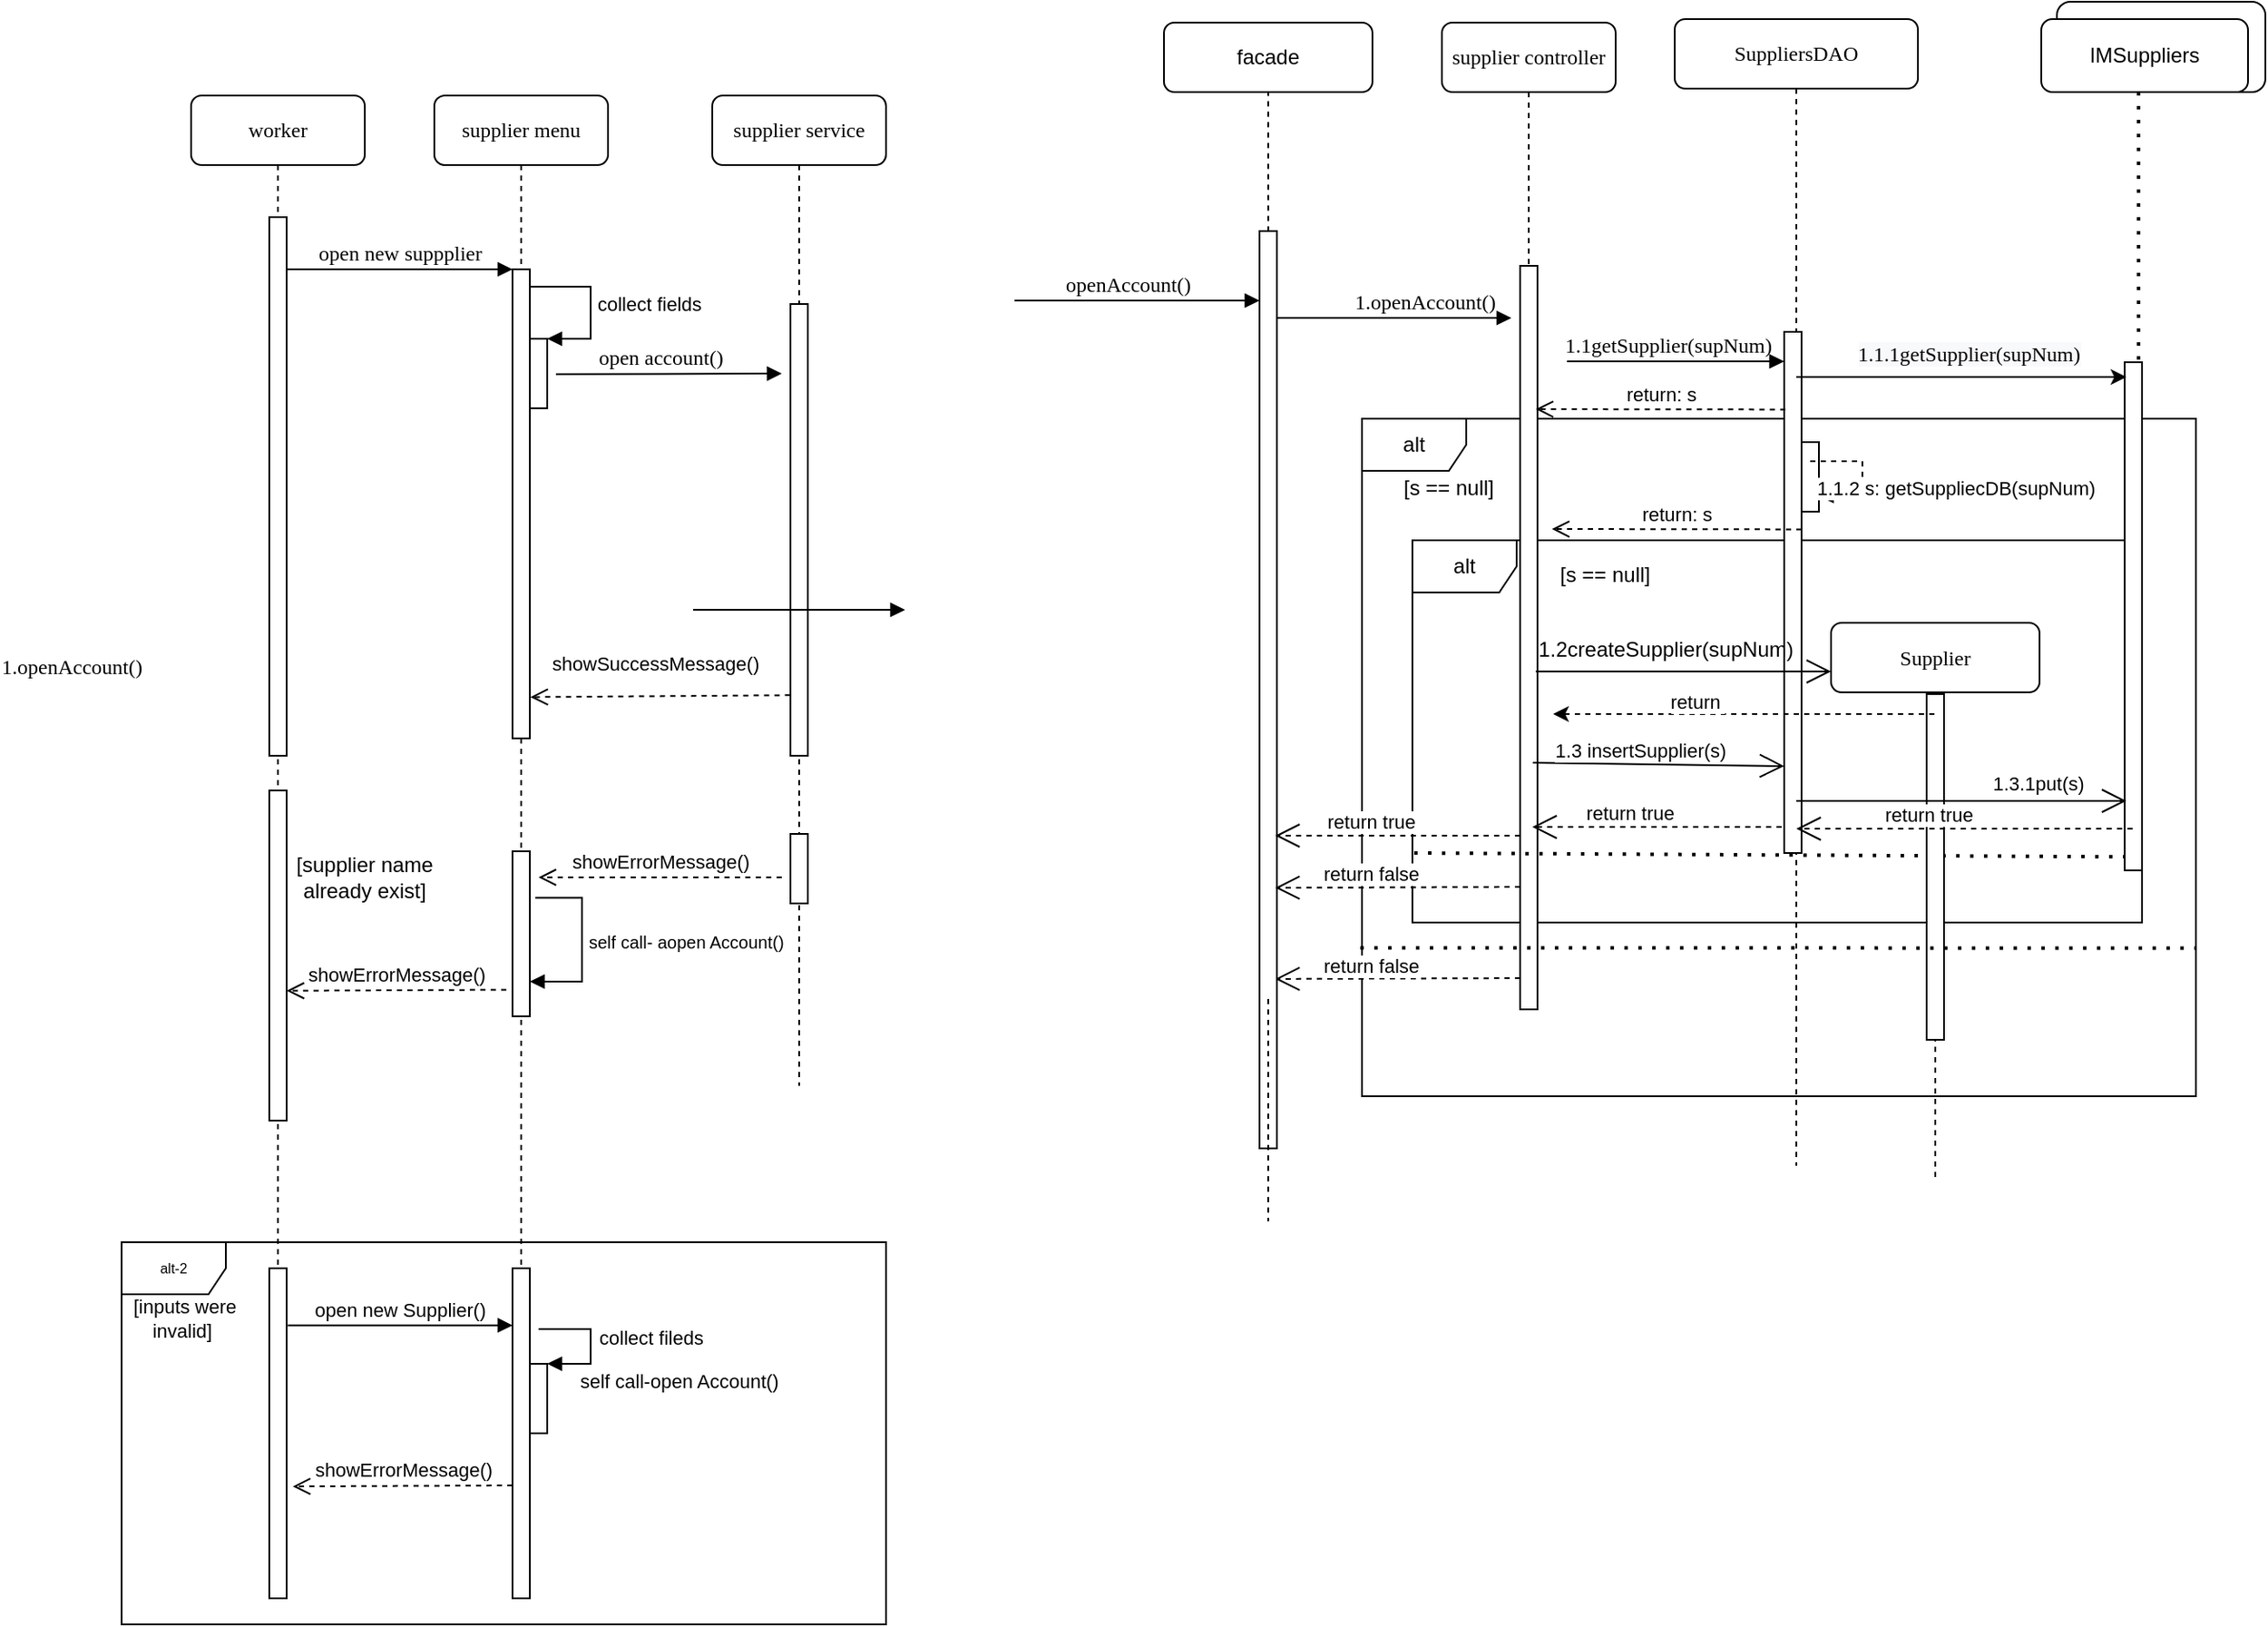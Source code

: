 <mxfile version="18.0.1" type="device" pages="2"><diagram name="Page-1" id="13e1069c-82ec-6db2-03f1-153e76fe0fe0"><mxGraphModel dx="1865" dy="366" grid="1" gridSize="10" guides="1" tooltips="1" connect="1" arrows="1" fold="1" page="1" pageScale="1" pageWidth="1100" pageHeight="850" background="none" math="0" shadow="0"><root><mxCell id="0"/><mxCell id="1" parent="0"/><mxCell id="58ibXWCXK9CDUc-ZtWxt-2" value="" style="rounded=1;whiteSpace=wrap;html=1;" vertex="1" parent="1"><mxGeometry x="620" y="40" width="120" height="52" as="geometry"/></mxCell><mxCell id="_qRitkPvZZlxAyNF8IaX-2" value="alt" style="shape=umlFrame;whiteSpace=wrap;html=1;" parent="1" vertex="1"><mxGeometry x="220" y="280" width="480" height="390" as="geometry"/></mxCell><mxCell id="qiJSYdAQmhWg0Jd5__hP-11" value="alt" style="shape=umlFrame;whiteSpace=wrap;html=1;" parent="1" vertex="1"><mxGeometry x="249" y="350" width="420" height="220" as="geometry"/></mxCell><mxCell id="qiJSYdAQmhWg0Jd5__hP-17" value="[supplier name already exist]" style="text;html=1;strokeColor=none;fillColor=none;align=center;verticalAlign=middle;whiteSpace=wrap;rounded=0;" parent="1" vertex="1"><mxGeometry x="-414" y="529" width="120" height="30" as="geometry"/></mxCell><mxCell id="qiJSYdAQmhWg0Jd5__hP-26" value="alt-2" style="shape=umlFrame;whiteSpace=wrap;html=1;fontSize=8;" parent="1" vertex="1"><mxGeometry x="-494" y="754" width="440" height="220" as="geometry"/></mxCell><mxCell id="7baba1c4bc27f4b0-4" value="supplier controller" style="shape=umlLifeline;perimeter=lifelinePerimeter;whiteSpace=wrap;html=1;container=1;collapsible=0;recursiveResize=0;outlineConnect=0;rounded=1;shadow=0;comic=0;labelBackgroundColor=none;strokeWidth=1;fontFamily=Verdana;fontSize=12;align=center;" parent="1" vertex="1"><mxGeometry x="266" y="52" width="100" height="550" as="geometry"/></mxCell><mxCell id="_qRitkPvZZlxAyNF8IaX-51" value="" style="endArrow=open;endFill=1;endSize=12;html=1;rounded=0;dashed=1;exitX=0.46;exitY=0.918;exitDx=0;exitDy=0;exitPerimeter=0;" parent="7baba1c4bc27f4b0-4" edge="1"><mxGeometry width="160" relative="1" as="geometry"><mxPoint x="45" y="550.005" as="sourcePoint"/><mxPoint x="-96" y="550.49" as="targetPoint"/></mxGeometry></mxCell><mxCell id="_qRitkPvZZlxAyNF8IaX-52" value="return false" style="edgeLabel;html=1;align=center;verticalAlign=middle;resizable=0;points=[];" parent="_qRitkPvZZlxAyNF8IaX-51" vertex="1" connectable="0"><mxGeometry x="0.217" y="-8" relative="1" as="geometry"><mxPoint as="offset"/></mxGeometry></mxCell><mxCell id="7baba1c4bc27f4b0-16" value="" style="html=1;points=[];perimeter=orthogonalPerimeter;rounded=0;shadow=0;comic=0;labelBackgroundColor=none;strokeWidth=1;fontFamily=Verdana;fontSize=12;align=center;" parent="1" vertex="1"><mxGeometry x="311" y="192" width="10" height="428" as="geometry"/></mxCell><mxCell id="7baba1c4bc27f4b0-2" value="supplier menu" style="shape=umlLifeline;perimeter=lifelinePerimeter;whiteSpace=wrap;html=1;container=1;collapsible=0;recursiveResize=0;outlineConnect=0;rounded=1;shadow=0;comic=0;labelBackgroundColor=none;strokeWidth=1;fontFamily=Verdana;fontSize=12;align=center;" parent="1" vertex="1"><mxGeometry x="-314" y="94" width="100" height="790" as="geometry"/></mxCell><mxCell id="7baba1c4bc27f4b0-10" value="" style="html=1;points=[];perimeter=orthogonalPerimeter;rounded=0;shadow=0;comic=0;labelBackgroundColor=none;strokeWidth=1;fontFamily=Verdana;fontSize=12;align=center;" parent="7baba1c4bc27f4b0-2" vertex="1"><mxGeometry x="45" y="100" width="10" height="270" as="geometry"/></mxCell><mxCell id="qiJSYdAQmhWg0Jd5__hP-2" value="" style="html=1;points=[];perimeter=orthogonalPerimeter;" parent="7baba1c4bc27f4b0-2" vertex="1"><mxGeometry x="55" y="140" width="10" height="40" as="geometry"/></mxCell><mxCell id="qiJSYdAQmhWg0Jd5__hP-3" value="collect fields" style="edgeStyle=orthogonalEdgeStyle;html=1;align=left;spacingLeft=2;endArrow=block;rounded=0;entryX=1;entryY=0;" parent="7baba1c4bc27f4b0-2" source="7baba1c4bc27f4b0-10" target="qiJSYdAQmhWg0Jd5__hP-2" edge="1"><mxGeometry relative="1" as="geometry"><mxPoint x="60" y="120" as="sourcePoint"/><Array as="points"><mxPoint x="90" y="110"/><mxPoint x="90" y="140"/></Array></mxGeometry></mxCell><mxCell id="qiJSYdAQmhWg0Jd5__hP-21" value="" style="html=1;points=[];perimeter=orthogonalPerimeter;rounded=0;shadow=0;comic=0;labelBackgroundColor=none;strokeWidth=1;fontFamily=Verdana;fontSize=12;align=center;" parent="7baba1c4bc27f4b0-2" vertex="1"><mxGeometry x="45" y="435" width="10" height="95" as="geometry"/></mxCell><mxCell id="qiJSYdAQmhWg0Jd5__hP-23" value="&lt;font style=&quot;font-size: 10px;&quot;&gt;self call- aopen Account()&lt;/font&gt;" style="edgeStyle=orthogonalEdgeStyle;html=1;align=left;spacingLeft=2;endArrow=block;rounded=0;exitX=1.311;exitY=0.281;exitDx=0;exitDy=0;exitPerimeter=0;" parent="7baba1c4bc27f4b0-2" source="qiJSYdAQmhWg0Jd5__hP-21" target="qiJSYdAQmhWg0Jd5__hP-21" edge="1"><mxGeometry relative="1" as="geometry"><mxPoint x="55" y="480" as="sourcePoint"/><Array as="points"><mxPoint x="85" y="462"/><mxPoint x="85" y="510"/></Array><mxPoint x="70" y="530" as="targetPoint"/></mxGeometry></mxCell><mxCell id="qiJSYdAQmhWg0Jd5__hP-33" value="" style="html=1;points=[];perimeter=orthogonalPerimeter;fontSize=11;" parent="7baba1c4bc27f4b0-2" vertex="1"><mxGeometry x="55" y="730" width="10" height="40" as="geometry"/></mxCell><mxCell id="qiJSYdAQmhWg0Jd5__hP-34" value="self call-open Account()" style="edgeStyle=orthogonalEdgeStyle;html=1;align=left;spacingLeft=2;endArrow=block;rounded=0;entryX=1;entryY=0;fontSize=11;" parent="7baba1c4bc27f4b0-2" target="qiJSYdAQmhWg0Jd5__hP-33" edge="1"><mxGeometry x="0.601" y="10" relative="1" as="geometry"><mxPoint x="60" y="710" as="sourcePoint"/><Array as="points"><mxPoint x="90" y="710"/></Array><mxPoint as="offset"/></mxGeometry></mxCell><mxCell id="qiJSYdAQmhWg0Jd5__hP-42" value="showErrorMessage()" style="html=1;verticalAlign=bottom;endArrow=open;dashed=1;endSize=8;rounded=0;fontSize=11;entryX=1.356;entryY=0.661;entryDx=0;entryDy=0;entryPerimeter=0;" parent="7baba1c4bc27f4b0-2" target="qiJSYdAQmhWg0Jd5__hP-28" edge="1"><mxGeometry relative="1" as="geometry"><mxPoint x="45" y="800" as="sourcePoint"/><mxPoint x="-35" y="800" as="targetPoint"/></mxGeometry></mxCell><mxCell id="7baba1c4bc27f4b0-3" value="supplier service" style="shape=umlLifeline;perimeter=lifelinePerimeter;whiteSpace=wrap;html=1;container=1;collapsible=0;recursiveResize=0;outlineConnect=0;rounded=1;shadow=0;comic=0;labelBackgroundColor=none;strokeWidth=1;fontFamily=Verdana;fontSize=12;align=center;" parent="1" vertex="1"><mxGeometry x="-154" y="94" width="100" height="570" as="geometry"/></mxCell><mxCell id="7baba1c4bc27f4b0-13" value="" style="html=1;points=[];perimeter=orthogonalPerimeter;rounded=0;shadow=0;comic=0;labelBackgroundColor=none;strokeWidth=1;fontFamily=Verdana;fontSize=12;align=center;" parent="7baba1c4bc27f4b0-3" vertex="1"><mxGeometry x="45" y="120" width="10" height="260" as="geometry"/></mxCell><mxCell id="qiJSYdAQmhWg0Jd5__hP-14" value="" style="html=1;points=[];perimeter=orthogonalPerimeter;rounded=0;shadow=0;comic=0;labelBackgroundColor=none;strokeWidth=1;fontFamily=Verdana;fontSize=12;align=center;" parent="7baba1c4bc27f4b0-3" vertex="1"><mxGeometry x="45" y="425" width="10" height="40" as="geometry"/></mxCell><mxCell id="qiJSYdAQmhWg0Jd5__hP-20" value="showErrorMessage()" style="html=1;verticalAlign=bottom;endArrow=open;dashed=1;endSize=8;rounded=0;" parent="7baba1c4bc27f4b0-3" edge="1"><mxGeometry relative="1" as="geometry"><mxPoint x="40" y="450" as="sourcePoint"/><mxPoint x="-100" y="450" as="targetPoint"/></mxGeometry></mxCell><mxCell id="_qRitkPvZZlxAyNF8IaX-13" value="1.openAccount()" style="html=1;verticalAlign=bottom;endArrow=block;labelBackgroundColor=none;fontFamily=Verdana;fontSize=12;edgeStyle=elbowEdgeStyle;elbow=vertical;" parent="7baba1c4bc27f4b0-3" edge="1"><mxGeometry x="-1" y="-360" relative="1" as="geometry"><mxPoint x="-11" y="296" as="sourcePoint"/><mxPoint x="111" y="296" as="targetPoint"/><mxPoint x="-358" y="-318" as="offset"/><Array as="points"><mxPoint x="-11" y="296"/></Array></mxGeometry></mxCell><mxCell id="7baba1c4bc27f4b0-5" value="SuppliersDAO" style="shape=umlLifeline;perimeter=lifelinePerimeter;whiteSpace=wrap;html=1;container=1;collapsible=0;recursiveResize=0;outlineConnect=0;rounded=1;shadow=0;comic=0;labelBackgroundColor=none;strokeWidth=1;fontFamily=Verdana;fontSize=12;align=center;" parent="1" vertex="1"><mxGeometry x="400" y="50" width="140" height="660" as="geometry"/></mxCell><mxCell id="7baba1c4bc27f4b0-19" value="" style="html=1;points=[];perimeter=orthogonalPerimeter;rounded=0;shadow=0;comic=0;labelBackgroundColor=none;strokeWidth=1;fontFamily=Verdana;fontSize=12;align=center;" parent="7baba1c4bc27f4b0-5" vertex="1"><mxGeometry x="63" y="180" width="10" height="300" as="geometry"/></mxCell><mxCell id="_qRitkPvZZlxAyNF8IaX-4" value="return: s" style="html=1;verticalAlign=bottom;endArrow=open;dashed=1;endSize=8;rounded=0;exitX=0.071;exitY=0.174;exitDx=0;exitDy=0;exitPerimeter=0;" parent="7baba1c4bc27f4b0-5" edge="1"><mxGeometry relative="1" as="geometry"><mxPoint x="63.71" y="224.715" as="sourcePoint"/><mxPoint x="-80" y="224.5" as="targetPoint"/></mxGeometry></mxCell><mxCell id="qiJSYdAQmhWg0Jd5__hP-10" value="1.1getSupplier(supNum)" style="html=1;verticalAlign=bottom;endArrow=block;labelBackgroundColor=none;fontFamily=Verdana;fontSize=12;edgeStyle=elbowEdgeStyle;elbow=vertical;" parent="7baba1c4bc27f4b0-5" edge="1"><mxGeometry x="-0.079" relative="1" as="geometry"><mxPoint x="-62" y="197" as="sourcePoint"/><mxPoint x="63" y="196.63" as="targetPoint"/><mxPoint as="offset"/></mxGeometry></mxCell><mxCell id="_qRitkPvZZlxAyNF8IaX-7" value="[s == null]" style="text;html=1;strokeColor=none;fillColor=none;align=center;verticalAlign=middle;whiteSpace=wrap;rounded=0;" parent="7baba1c4bc27f4b0-5" vertex="1"><mxGeometry x="-160" y="254.5" width="60" height="30" as="geometry"/></mxCell><mxCell id="_qRitkPvZZlxAyNF8IaX-32" value="" style="html=1;points=[];perimeter=orthogonalPerimeter;" parent="7baba1c4bc27f4b0-5" vertex="1"><mxGeometry x="73" y="243.5" width="10" height="40" as="geometry"/></mxCell><mxCell id="_qRitkPvZZlxAyNF8IaX-33" value="1.1.2 s: getSuppliecDB(supNum)" style="edgeStyle=orthogonalEdgeStyle;html=1;align=left;spacingLeft=2;endArrow=block;rounded=0;entryX=1;entryY=0;dashed=1;" parent="7baba1c4bc27f4b0-5" edge="1"><mxGeometry x="1" y="-7" relative="1" as="geometry"><mxPoint x="78" y="254.5" as="sourcePoint"/><Array as="points"><mxPoint x="108" y="254.5"/></Array><mxPoint x="83" y="274.5" as="targetPoint"/><mxPoint x="-5" y="2" as="offset"/></mxGeometry></mxCell><mxCell id="_qRitkPvZZlxAyNF8IaX-36" value="return: s" style="html=1;verticalAlign=bottom;endArrow=open;dashed=1;endSize=8;rounded=0;exitX=0.071;exitY=0.174;exitDx=0;exitDy=0;exitPerimeter=0;" parent="7baba1c4bc27f4b0-5" edge="1"><mxGeometry relative="1" as="geometry"><mxPoint x="73.0" y="293.715" as="sourcePoint"/><mxPoint x="-70.71" y="293.5" as="targetPoint"/></mxGeometry></mxCell><mxCell id="7baba1c4bc27f4b0-8" value="worker" style="shape=umlLifeline;perimeter=lifelinePerimeter;whiteSpace=wrap;html=1;container=1;collapsible=0;recursiveResize=0;outlineConnect=0;rounded=1;shadow=0;comic=0;labelBackgroundColor=none;strokeWidth=1;fontFamily=Verdana;fontSize=12;align=center;" parent="1" vertex="1"><mxGeometry x="-454" y="94" width="100" height="790" as="geometry"/></mxCell><mxCell id="7baba1c4bc27f4b0-9" value="" style="html=1;points=[];perimeter=orthogonalPerimeter;rounded=0;shadow=0;comic=0;labelBackgroundColor=none;strokeWidth=1;fontFamily=Verdana;fontSize=12;align=center;" parent="7baba1c4bc27f4b0-8" vertex="1"><mxGeometry x="45" y="70" width="10" height="310" as="geometry"/></mxCell><mxCell id="qiJSYdAQmhWg0Jd5__hP-27" value="" style="html=1;points=[];perimeter=orthogonalPerimeter;rounded=0;shadow=0;comic=0;labelBackgroundColor=none;strokeWidth=1;fontFamily=Verdana;fontSize=12;align=center;" parent="7baba1c4bc27f4b0-8" vertex="1"><mxGeometry x="45" y="400" width="10" height="190" as="geometry"/></mxCell><mxCell id="qiJSYdAQmhWg0Jd5__hP-45" value="showErrorMessage()" style="html=1;verticalAlign=bottom;endArrow=open;dashed=1;endSize=8;rounded=0;fontSize=11;entryX=1.356;entryY=0.661;entryDx=0;entryDy=0;entryPerimeter=0;" parent="7baba1c4bc27f4b0-8" edge="1"><mxGeometry relative="1" as="geometry"><mxPoint x="181.44" y="514.71" as="sourcePoint"/><mxPoint x="55.0" y="515.3" as="targetPoint"/><Array as="points"/></mxGeometry></mxCell><mxCell id="qiJSYdAQmhWg0Jd5__hP-44" value="[inputs were invalid]&amp;nbsp;" style="text;html=1;strokeColor=none;fillColor=none;align=center;verticalAlign=middle;whiteSpace=wrap;rounded=0;fontSize=11;" parent="7baba1c4bc27f4b0-8" vertex="1"><mxGeometry x="-46" y="694" width="85" height="20" as="geometry"/></mxCell><mxCell id="7baba1c4bc27f4b0-11" value="open new suppplier" style="html=1;verticalAlign=bottom;endArrow=block;entryX=0;entryY=0;labelBackgroundColor=none;fontFamily=Verdana;fontSize=12;edgeStyle=elbowEdgeStyle;elbow=vertical;" parent="1" source="7baba1c4bc27f4b0-9" target="7baba1c4bc27f4b0-10" edge="1"><mxGeometry relative="1" as="geometry"><mxPoint x="-334" y="204" as="sourcePoint"/></mxGeometry></mxCell><mxCell id="qiJSYdAQmhWg0Jd5__hP-5" value="open account()" style="html=1;verticalAlign=bottom;endArrow=block;entryX=0;entryY=0;labelBackgroundColor=none;fontFamily=Verdana;fontSize=12;edgeStyle=elbowEdgeStyle;elbow=vertical;" parent="1" edge="1"><mxGeometry x="-0.079" relative="1" as="geometry"><mxPoint x="-244" y="254.42" as="sourcePoint"/><mxPoint x="-114" y="254.0" as="targetPoint"/><mxPoint as="offset"/></mxGeometry></mxCell><mxCell id="qiJSYdAQmhWg0Jd5__hP-7" value="openAccount()" style="html=1;verticalAlign=bottom;endArrow=block;labelBackgroundColor=none;fontFamily=Verdana;fontSize=12;edgeStyle=elbowEdgeStyle;elbow=vertical;" parent="1" target="3am9RPE8IOmOBwY_hUqz-5" edge="1"><mxGeometry x="-0.079" relative="1" as="geometry"><mxPoint x="20" y="212" as="sourcePoint"/><mxPoint x="151" y="242.08" as="targetPoint"/><mxPoint as="offset"/><Array as="points"><mxPoint x="66" y="212"/><mxPoint x="96" y="228"/></Array></mxGeometry></mxCell><mxCell id="qiJSYdAQmhWg0Jd5__hP-25" value="showSuccessMessage()" style="html=1;verticalAlign=bottom;endArrow=open;dashed=1;endSize=8;rounded=0;entryX=1.033;entryY=0.912;entryDx=0;entryDy=0;entryPerimeter=0;exitX=-0.022;exitY=0.866;exitDx=0;exitDy=0;exitPerimeter=0;" parent="1" source="7baba1c4bc27f4b0-13" target="7baba1c4bc27f4b0-10" edge="1"><mxGeometry x="0.046" y="-10" relative="1" as="geometry"><mxPoint x="-118.11" y="438" as="sourcePoint"/><mxPoint x="-244" y="438.2" as="targetPoint"/><Array as="points"/><mxPoint as="offset"/></mxGeometry></mxCell><mxCell id="qiJSYdAQmhWg0Jd5__hP-28" value="" style="html=1;points=[];perimeter=orthogonalPerimeter;rounded=0;shadow=0;comic=0;labelBackgroundColor=none;strokeWidth=1;fontFamily=Verdana;fontSize=12;align=center;" parent="1" vertex="1"><mxGeometry x="-409" y="769" width="10" height="190" as="geometry"/></mxCell><mxCell id="qiJSYdAQmhWg0Jd5__hP-29" value="" style="html=1;points=[];perimeter=orthogonalPerimeter;rounded=0;shadow=0;comic=0;labelBackgroundColor=none;strokeWidth=1;fontFamily=Verdana;fontSize=12;align=center;" parent="1" vertex="1"><mxGeometry x="-269" y="769" width="10" height="190" as="geometry"/></mxCell><mxCell id="qiJSYdAQmhWg0Jd5__hP-31" value="&lt;font style=&quot;font-size: 11px&quot;&gt;open new Supplier()&lt;/font&gt;" style="html=1;verticalAlign=bottom;endArrow=block;rounded=0;fontSize=8;exitX=1.065;exitY=0.173;exitDx=0;exitDy=0;exitPerimeter=0;" parent="1" source="qiJSYdAQmhWg0Jd5__hP-28" target="qiJSYdAQmhWg0Jd5__hP-29" edge="1"><mxGeometry x="-0.005" width="80" relative="1" as="geometry"><mxPoint x="-384" y="804" as="sourcePoint"/><mxPoint x="-304" y="804" as="targetPoint"/><mxPoint as="offset"/></mxGeometry></mxCell><mxCell id="qiJSYdAQmhWg0Jd5__hP-46" value="collect fileds" style="text;html=1;strokeColor=none;fillColor=none;align=center;verticalAlign=middle;whiteSpace=wrap;rounded=0;fontSize=11;" parent="1" vertex="1"><mxGeometry x="-234" y="794" width="90" height="30" as="geometry"/></mxCell><mxCell id="3am9RPE8IOmOBwY_hUqz-2" value="facade" style="rounded=1;whiteSpace=wrap;html=1;" parent="1" vertex="1"><mxGeometry x="106" y="52" width="120" height="40" as="geometry"/></mxCell><mxCell id="3am9RPE8IOmOBwY_hUqz-4" value="" style="endArrow=none;dashed=1;html=1;rounded=0;entryX=0.5;entryY=1;entryDx=0;entryDy=0;exitX=0.546;exitY=0.989;exitDx=0;exitDy=0;exitPerimeter=0;startArrow=none;" parent="1" source="3am9RPE8IOmOBwY_hUqz-5" target="3am9RPE8IOmOBwY_hUqz-2" edge="1"><mxGeometry width="50" height="50" relative="1" as="geometry"><mxPoint x="36" y="282" as="sourcePoint"/><mxPoint x="86" y="232" as="targetPoint"/></mxGeometry></mxCell><mxCell id="3am9RPE8IOmOBwY_hUqz-5" value="" style="html=1;points=[];perimeter=orthogonalPerimeter;rounded=0;shadow=0;comic=0;labelBackgroundColor=none;strokeWidth=1;fontFamily=Verdana;fontSize=12;align=center;" parent="1" vertex="1"><mxGeometry x="161" y="172" width="10" height="528" as="geometry"/></mxCell><mxCell id="3am9RPE8IOmOBwY_hUqz-6" value="" style="endArrow=none;dashed=1;html=1;rounded=0;entryX=0.5;entryY=1;entryDx=0;entryDy=0;" parent="1" edge="1"><mxGeometry width="50" height="50" relative="1" as="geometry"><mxPoint x="166" y="614" as="sourcePoint"/><mxPoint x="166" y="742" as="targetPoint"/></mxGeometry></mxCell><mxCell id="3am9RPE8IOmOBwY_hUqz-7" value="1.openAccount()" style="html=1;verticalAlign=bottom;endArrow=block;labelBackgroundColor=none;fontFamily=Verdana;fontSize=12;edgeStyle=elbowEdgeStyle;elbow=vertical;" parent="1" source="3am9RPE8IOmOBwY_hUqz-5" edge="1"><mxGeometry x="0.259" relative="1" as="geometry"><mxPoint x="171" y="232" as="sourcePoint"/><mxPoint x="306" y="222" as="targetPoint"/><mxPoint as="offset"/><Array as="points"><mxPoint x="171" y="222"/></Array></mxGeometry></mxCell><mxCell id="CHIJ8RfYEgS4CpfSAj5r-2" value="IMSuppliers" style="rounded=1;whiteSpace=wrap;html=1;" parent="1" vertex="1"><mxGeometry x="611" y="50" width="119" height="42" as="geometry"/></mxCell><mxCell id="CHIJ8RfYEgS4CpfSAj5r-4" value="" style="endArrow=none;dashed=1;html=1;dashPattern=1 3;strokeWidth=2;rounded=0;entryX=1;entryY=0.435;entryDx=0;entryDy=0;entryPerimeter=0;" parent="1" edge="1"><mxGeometry width="50" height="50" relative="1" as="geometry"><mxPoint x="250" y="530" as="sourcePoint"/><mxPoint x="669" y="532.23" as="targetPoint"/></mxGeometry></mxCell><mxCell id="_qRitkPvZZlxAyNF8IaX-8" value="Supplier" style="shape=umlLifeline;perimeter=lifelinePerimeter;whiteSpace=wrap;html=1;container=1;collapsible=0;recursiveResize=0;outlineConnect=0;rounded=1;shadow=0;comic=0;labelBackgroundColor=none;strokeWidth=1;fontFamily=Verdana;fontSize=12;align=center;" parent="1" vertex="1"><mxGeometry x="490" y="397.5" width="120" height="319" as="geometry"/></mxCell><mxCell id="_qRitkPvZZlxAyNF8IaX-9" value="" style="html=1;points=[];perimeter=orthogonalPerimeter;rounded=0;shadow=0;comic=0;labelBackgroundColor=none;strokeWidth=1;fontFamily=Verdana;fontSize=12;align=center;" parent="_qRitkPvZZlxAyNF8IaX-8" vertex="1"><mxGeometry x="55" y="41" width="10" height="199" as="geometry"/></mxCell><mxCell id="_qRitkPvZZlxAyNF8IaX-15" value="" style="rounded=0;whiteSpace=wrap;html=1;" parent="1" vertex="1"><mxGeometry x="659" y="247.5" width="10" height="292.5" as="geometry"/></mxCell><mxCell id="_qRitkPvZZlxAyNF8IaX-16" value="" style="endArrow=none;dashed=1;html=1;dashPattern=1 3;strokeWidth=2;rounded=0;exitX=0.5;exitY=1;exitDx=0;exitDy=0;" parent="1" edge="1"><mxGeometry width="50" height="50" relative="1" as="geometry"><mxPoint x="667" y="92" as="sourcePoint"/><mxPoint x="667" y="247.5" as="targetPoint"/></mxGeometry></mxCell><mxCell id="_qRitkPvZZlxAyNF8IaX-17" value="" style="endArrow=classic;html=1;rounded=0;" parent="1" source="7baba1c4bc27f4b0-5" edge="1"><mxGeometry width="50" height="50" relative="1" as="geometry"><mxPoint x="475.47" y="284.3" as="sourcePoint"/><mxPoint x="660" y="256" as="targetPoint"/></mxGeometry></mxCell><mxCell id="_qRitkPvZZlxAyNF8IaX-18" value="&lt;span style=&quot;font-family: Verdana; font-size: 12px; background-color: rgb(248, 249, 250);&quot;&gt;1.1.1getSupplier(supNum)&lt;/span&gt;" style="edgeLabel;html=1;align=center;verticalAlign=middle;resizable=0;points=[];" parent="_qRitkPvZZlxAyNF8IaX-17" vertex="1" connectable="0"><mxGeometry x="0.14" y="6" relative="1" as="geometry"><mxPoint x="-10" y="-7" as="offset"/></mxGeometry></mxCell><mxCell id="_qRitkPvZZlxAyNF8IaX-12" value="" style="endArrow=none;dashed=1;html=1;dashPattern=1 3;strokeWidth=2;rounded=0;exitX=-0.002;exitY=0.711;exitDx=0;exitDy=0;exitPerimeter=0;" parent="1" edge="1"><mxGeometry width="50" height="50" relative="1" as="geometry"><mxPoint x="219.04" y="584.635" as="sourcePoint"/><mxPoint x="700" y="584.72" as="targetPoint"/></mxGeometry></mxCell><mxCell id="_qRitkPvZZlxAyNF8IaX-24" value="[s == null]" style="text;html=1;strokeColor=none;fillColor=none;align=center;verticalAlign=middle;whiteSpace=wrap;rounded=0;" parent="1" vertex="1"><mxGeometry x="330" y="355" width="60" height="30" as="geometry"/></mxCell><mxCell id="_qRitkPvZZlxAyNF8IaX-25" value="" style="endArrow=open;endFill=1;endSize=12;html=1;rounded=0;" parent="1" edge="1"><mxGeometry width="160" relative="1" as="geometry"><mxPoint x="320" y="425.5" as="sourcePoint"/><mxPoint x="490" y="425.5" as="targetPoint"/></mxGeometry></mxCell><mxCell id="_qRitkPvZZlxAyNF8IaX-26" value="1.2createSupplier(supNum)" style="text;html=1;strokeColor=none;fillColor=none;align=center;verticalAlign=middle;whiteSpace=wrap;rounded=0;" parent="1" vertex="1"><mxGeometry x="330" y="397.5" width="130" height="30" as="geometry"/></mxCell><mxCell id="_qRitkPvZZlxAyNF8IaX-28" value="" style="endArrow=classic;html=1;rounded=0;dashed=1;" parent="1" source="_qRitkPvZZlxAyNF8IaX-8" edge="1"><mxGeometry width="50" height="50" relative="1" as="geometry"><mxPoint x="340" y="415.5" as="sourcePoint"/><mxPoint x="330" y="450" as="targetPoint"/></mxGeometry></mxCell><mxCell id="_qRitkPvZZlxAyNF8IaX-30" value="return&amp;nbsp;" style="edgeLabel;html=1;align=center;verticalAlign=middle;resizable=0;points=[];" parent="_qRitkPvZZlxAyNF8IaX-28" vertex="1" connectable="0"><mxGeometry x="0.249" y="-7" relative="1" as="geometry"><mxPoint as="offset"/></mxGeometry></mxCell><mxCell id="_qRitkPvZZlxAyNF8IaX-37" value="" style="endArrow=open;endFill=1;endSize=12;html=1;rounded=0;" parent="1" edge="1"><mxGeometry width="160" relative="1" as="geometry"><mxPoint x="318.324" y="478" as="sourcePoint"/><mxPoint x="463" y="480" as="targetPoint"/></mxGeometry></mxCell><mxCell id="_qRitkPvZZlxAyNF8IaX-38" value="1.3 insertSupplier(s)" style="edgeLabel;html=1;align=center;verticalAlign=middle;resizable=0;points=[];" parent="_qRitkPvZZlxAyNF8IaX-37" vertex="1" connectable="0"><mxGeometry x="-0.264" y="9" relative="1" as="geometry"><mxPoint x="8" y="1" as="offset"/></mxGeometry></mxCell><mxCell id="_qRitkPvZZlxAyNF8IaX-39" value="" style="endArrow=open;endFill=1;endSize=12;html=1;rounded=0;" parent="1" source="7baba1c4bc27f4b0-5" edge="1"><mxGeometry width="160" relative="1" as="geometry"><mxPoint x="450" y="380" as="sourcePoint"/><mxPoint x="660" y="500" as="targetPoint"/></mxGeometry></mxCell><mxCell id="_qRitkPvZZlxAyNF8IaX-40" value="1.3.1put(s)" style="edgeLabel;html=1;align=center;verticalAlign=middle;resizable=0;points=[];" parent="_qRitkPvZZlxAyNF8IaX-39" vertex="1" connectable="0"><mxGeometry x="0.462" y="10" relative="1" as="geometry"><mxPoint as="offset"/></mxGeometry></mxCell><mxCell id="_qRitkPvZZlxAyNF8IaX-43" value="" style="endArrow=open;endFill=1;endSize=12;html=1;rounded=0;dashed=1;exitX=0.46;exitY=0.918;exitDx=0;exitDy=0;exitPerimeter=0;" parent="1" source="_qRitkPvZZlxAyNF8IaX-15" edge="1"><mxGeometry width="160" relative="1" as="geometry"><mxPoint x="420" y="500" as="sourcePoint"/><mxPoint x="470" y="516" as="targetPoint"/></mxGeometry></mxCell><mxCell id="_qRitkPvZZlxAyNF8IaX-44" value="return true" style="edgeLabel;html=1;align=center;verticalAlign=middle;resizable=0;points=[];" parent="_qRitkPvZZlxAyNF8IaX-43" vertex="1" connectable="0"><mxGeometry x="0.217" y="-8" relative="1" as="geometry"><mxPoint as="offset"/></mxGeometry></mxCell><mxCell id="_qRitkPvZZlxAyNF8IaX-45" value="" style="endArrow=open;endFill=1;endSize=12;html=1;rounded=0;dashed=1;exitX=0.46;exitY=0.918;exitDx=0;exitDy=0;exitPerimeter=0;" parent="1" edge="1"><mxGeometry width="160" relative="1" as="geometry"><mxPoint x="461.6" y="515.015" as="sourcePoint"/><mxPoint x="318" y="515" as="targetPoint"/></mxGeometry></mxCell><mxCell id="_qRitkPvZZlxAyNF8IaX-46" value="return true" style="edgeLabel;html=1;align=center;verticalAlign=middle;resizable=0;points=[];" parent="_qRitkPvZZlxAyNF8IaX-45" vertex="1" connectable="0"><mxGeometry x="0.217" y="-8" relative="1" as="geometry"><mxPoint as="offset"/></mxGeometry></mxCell><mxCell id="_qRitkPvZZlxAyNF8IaX-47" value="" style="endArrow=open;endFill=1;endSize=12;html=1;rounded=0;dashed=1;exitX=0.46;exitY=0.918;exitDx=0;exitDy=0;exitPerimeter=0;" parent="1" edge="1"><mxGeometry width="160" relative="1" as="geometry"><mxPoint x="311.0" y="520.015" as="sourcePoint"/><mxPoint x="170" y="520" as="targetPoint"/></mxGeometry></mxCell><mxCell id="_qRitkPvZZlxAyNF8IaX-48" value="return true" style="edgeLabel;html=1;align=center;verticalAlign=middle;resizable=0;points=[];" parent="_qRitkPvZZlxAyNF8IaX-47" vertex="1" connectable="0"><mxGeometry x="0.217" y="-8" relative="1" as="geometry"><mxPoint as="offset"/></mxGeometry></mxCell><mxCell id="_qRitkPvZZlxAyNF8IaX-49" value="" style="endArrow=open;endFill=1;endSize=12;html=1;rounded=0;dashed=1;exitX=0.46;exitY=0.918;exitDx=0;exitDy=0;exitPerimeter=0;" parent="1" edge="1"><mxGeometry width="160" relative="1" as="geometry"><mxPoint x="311.0" y="549.515" as="sourcePoint"/><mxPoint x="170" y="550" as="targetPoint"/></mxGeometry></mxCell><mxCell id="_qRitkPvZZlxAyNF8IaX-50" value="return false" style="edgeLabel;html=1;align=center;verticalAlign=middle;resizable=0;points=[];" parent="_qRitkPvZZlxAyNF8IaX-49" vertex="1" connectable="0"><mxGeometry x="0.217" y="-8" relative="1" as="geometry"><mxPoint as="offset"/></mxGeometry></mxCell></root></mxGraphModel></diagram><diagram id="H80I5GDH5ZVXkN1t1D8y" name="‫עמוד-2‬"><mxGraphModel dx="1109" dy="531" grid="1" gridSize="10" guides="1" tooltips="1" connect="1" arrows="1" fold="1" page="1" pageScale="1" pageWidth="827" pageHeight="1169" math="0" shadow="0"><root><mxCell id="0"/><mxCell id="1" parent="0"/><mxCell id="sq8aVNkXBORxOVZNvRjL-3" value="" style="edgeStyle=orthogonalEdgeStyle;rounded=0;orthogonalLoop=1;jettySize=auto;html=1;entryX=0;entryY=0.5;entryDx=0;entryDy=0;" parent="1" source="VkVf8ZB-zCaxoSJQx4sO-1" target="Lv47tR8gfTzNIEC47p7l-1" edge="1"><mxGeometry relative="1" as="geometry"><mxPoint x="350" y="270" as="targetPoint"/></mxGeometry></mxCell><mxCell id="VkVf8ZB-zCaxoSJQx4sO-1" value="Facade" style="rounded=0;whiteSpace=wrap;html=1;" parent="1" vertex="1"><mxGeometry x="130" y="240" width="120" height="60" as="geometry"/></mxCell><mxCell id="VkVf8ZB-zCaxoSJQx4sO-2" value="" style="endArrow=classic;html=1;rounded=0;entryX=0;entryY=0.5;entryDx=0;entryDy=0;" parent="1" target="VkVf8ZB-zCaxoSJQx4sO-1" edge="1"><mxGeometry width="50" height="50" relative="1" as="geometry"><mxPoint x="10" y="270" as="sourcePoint"/><mxPoint x="90" y="250" as="targetPoint"/><Array as="points"><mxPoint x="80" y="270"/></Array></mxGeometry></mxCell><mxCell id="Lv47tR8gfTzNIEC47p7l-1" value="SupplierController" style="rounded=0;whiteSpace=wrap;html=1;" parent="1" vertex="1"><mxGeometry x="457" y="240" width="113" height="60" as="geometry"/></mxCell><mxCell id="9s9gdi3t-0hz37na73MD-1" value="SuppliersDAO" style="rounded=0;whiteSpace=wrap;html=1;" parent="1" vertex="1"><mxGeometry x="450" y="405" width="120" height="60" as="geometry"/></mxCell><mxCell id="sq8aVNkXBORxOVZNvRjL-1" value="Supplier" style="rounded=0;whiteSpace=wrap;html=1;" parent="1" vertex="1"><mxGeometry x="130" y="405" width="120" height="60" as="geometry"/></mxCell><mxCell id="sq8aVNkXBORxOVZNvRjL-4" value="" style="endArrow=classic;html=1;rounded=0;exitX=0.5;exitY=1;exitDx=0;exitDy=0;" parent="1" source="Lv47tR8gfTzNIEC47p7l-1" edge="1"><mxGeometry width="50" height="50" relative="1" as="geometry"><mxPoint x="360" y="510" as="sourcePoint"/><mxPoint x="514" y="400" as="targetPoint"/></mxGeometry></mxCell><mxCell id="sq8aVNkXBORxOVZNvRjL-5" value="" style="endArrow=classic;html=1;rounded=0;exitX=0;exitY=0.5;exitDx=0;exitDy=0;entryX=1;entryY=0.5;entryDx=0;entryDy=0;" parent="1" source="9s9gdi3t-0hz37na73MD-1" target="sq8aVNkXBORxOVZNvRjL-1" edge="1"><mxGeometry width="50" height="50" relative="1" as="geometry"><mxPoint x="340" y="475" as="sourcePoint"/><mxPoint x="390" y="425" as="targetPoint"/></mxGeometry></mxCell><mxCell id="gc55M4ZZkSTREBPIJ6he-1" value="openAccount()" style="text;html=1;strokeColor=none;fillColor=none;align=center;verticalAlign=middle;whiteSpace=wrap;rounded=0;" vertex="1" parent="1"><mxGeometry x="20" y="230" width="90" height="30" as="geometry"/></mxCell><mxCell id="ghEKPzVgj3SuqiD-xFJ4-1" value="&lt;span style=&quot;color: rgb(0, 0, 0); font-family: Helvetica; font-size: 12px; font-style: normal; font-variant-ligatures: normal; font-variant-caps: normal; font-weight: 400; letter-spacing: normal; orphans: 2; text-align: center; text-indent: 0px; text-transform: none; widows: 2; word-spacing: 0px; -webkit-text-stroke-width: 0px; background-color: rgb(248, 249, 250); text-decoration-thickness: initial; text-decoration-style: initial; text-decoration-color: initial; float: none; display: inline !important;&quot;&gt;1. openAccount()&lt;/span&gt;" style="text;whiteSpace=wrap;html=1;" vertex="1" parent="1"><mxGeometry x="290" y="240" width="110" height="30" as="geometry"/></mxCell><mxCell id="6gYbAhgyDLb5zds-iA-w-1" value="1.1 getSupplier(supNumber)" style="text;html=1;strokeColor=none;fillColor=none;align=center;verticalAlign=middle;whiteSpace=wrap;rounded=0;" vertex="1" parent="1"><mxGeometry x="510.63" y="320" width="165.75" height="30" as="geometry"/></mxCell><mxCell id="9obyRZyguY46jQpZ9AgQ-1" value="&lt;span style=&quot;&quot;&gt;IMSuppliers&lt;/span&gt;" style="rounded=0;whiteSpace=wrap;html=1;" vertex="1" parent="1"><mxGeometry x="450" y="570" width="120" height="60" as="geometry"/></mxCell><mxCell id="Z7_etDlPC2PpPr_4AR9B-1" value="" style="endArrow=classic;html=1;rounded=0;entryX=0.5;entryY=0;entryDx=0;entryDy=0;exitX=0.5;exitY=1;exitDx=0;exitDy=0;" edge="1" parent="1" source="9s9gdi3t-0hz37na73MD-1" target="9obyRZyguY46jQpZ9AgQ-1"><mxGeometry width="50" height="50" relative="1" as="geometry"><mxPoint x="510" y="485" as="sourcePoint"/><mxPoint x="520" y="415" as="targetPoint"/></mxGeometry></mxCell><mxCell id="hiFaQ1riNloa2heb6R9O-1" value="1.1.1 getSupplier(supNum)" style="text;html=1;strokeColor=none;fillColor=none;align=center;verticalAlign=middle;whiteSpace=wrap;rounded=0;" vertex="1" parent="1"><mxGeometry x="514" y="485" width="159" height="30" as="geometry"/></mxCell><mxCell id="mu_8_pg2hCSrJMcrIu5M-1" value="&lt;span style=&quot;color: rgba(0, 0, 0, 0); font-family: monospace; font-size: 0px; text-align: start;&quot;&gt;%3CmxGraphModel%3E%3Croot%3E%3CmxCell%20id%3D%220%22%2F%3E%3CmxCell%20id%3D%221%22%20parent%3D%220%22%2F%3E%3CmxCell%20id%3D%222%22%20value%3D%22dispatch%22%20style%3D%22html%3D1%3BverticalAlign%3Dbottom%3BendArrow%3Dblock%3BlabelBackgroundColor%3Dnone%3BfontFamily%3DVerdana%3BfontSize%3D12%3Belbow%3Dvertical%3BedgeStyle%3DorthogonalEdgeStyle%3Bcurved%3D1%3BentryX%3D1%3BentryY%3D0.286%3BentryPerimeter%3D0%3BexitX%3D1.038%3BexitY%3D0.345%3BexitPerimeter%3D0%3B%22%20edge%3D%221%22%20parent%3D%221%22%3E%3CmxGeometry%20relative%3D%221%22%20as%3D%22geometry%22%3E%3CmxPoint%20x%3D%22595.38%22%20y%3D%22282.1%22%20as%3D%22sourcePoint%22%2F%3E%3CmxPoint%20x%3D%22600%22%20y%3D%22320.02%22%20as%3D%22targetPoint%22%2F%3E%3CArray%20as%3D%22points%22%3E%3CmxPoint%20x%3D%22650%22%20y%3D%22282%22%2F%3E%3CmxPoint%20x%3D%22650%22%20y%3D%22320%22%2F%3E%3C%2FArray%3E%3C%2FmxGeometry%3E%3C%2FmxCell%3E%3C%2Froot%3E%3C%2FmxGraphModel%3E&lt;/span&gt;&lt;span style=&quot;color: rgba(0, 0, 0, 0); font-family: monospace; font-size: 0px; text-align: start;&quot;&gt;%3CmxGraphModel%3E%3Croot%3E%3CmxCell%20id%3D%220%22%2F%3E%3CmxCell%20id%3D%221%22%20parent%3D%220%22%2F%3E%3CmxCell%20id%3D%222%22%20value%3D%22dispatch%22%20style%3D%22html%3D1%3BverticalAlign%3Dbottom%3BendArrow%3Dblock%3BlabelBackgroundColor%3Dnone%3BfontFamily%3DVerdana%3BfontSize%3D12%3Belbow%3Dvertical%3BedgeStyle%3DorthogonalEdgeStyle%3Bcurved%3D1%3BentryX%3D1%3BentryY%3D0.286%3BentryPerimeter%3D0%3BexitX%3D1.038%3BexitY%3D0.345%3BexitPerimeter%3D0%3B%22%20edge%3D%221%22%20parent%3D%221%22%3E%3CmxGeometry%20relative%3D%221%22%20as%3D%22geometry%22%3E%3CmxPoint%20x%3D%22595.38%22%20y%3D%22282.1%22%20as%3D%22sourcePoint%22%2F%3E%3CmxPoint%20x%3D%22600%22%20y%3D%22320.02%22%20as%3D%22targetPoint%22%2F%3E%3CArray%20as%3D%22points%22%3E%3CmxPoint%20x%3D%22650%22%20y%3D%22282%22%2F%3E%3CmxPoint%20x%3D%22650%22%20y%3D%22320%22%2F%3E%3C%2FArray%3E%3C%2FmxGeometry%3E%3C%2FmxCell%3E%3C%2Froot%3E%3C%2FmxGraphModel%3E&lt;/span&gt;" style="html=1;verticalAlign=bottom;endArrow=block;labelBackgroundColor=none;fontFamily=Verdana;fontSize=12;elbow=vertical;edgeStyle=orthogonalEdgeStyle;curved=1;entryX=1;entryY=0.286;entryPerimeter=0;" edge="1" parent="1"><mxGeometry x="0.324" y="55" relative="1" as="geometry"><mxPoint x="570" y="416.04" as="sourcePoint"/><mxPoint x="580.02" y="453.96" as="targetPoint"/><Array as="points"><mxPoint x="630.02" y="415.94"/><mxPoint x="630.02" y="453.94"/></Array><mxPoint x="50" y="-33" as="offset"/></mxGeometry></mxCell><mxCell id="7CGH-IncPUJrVFyxHeM6-1" value="1.2createSupplier(supNum)" style="text;html=1;strokeColor=none;fillColor=none;align=center;verticalAlign=middle;whiteSpace=wrap;rounded=0;" vertex="1" parent="1"><mxGeometry x="275.75" y="400" width="164.5" height="30" as="geometry"/></mxCell><mxCell id="an7rwo6MC8CXullkixdV-1" value="&lt;span style=&quot;font-size: 11px; background-color: rgb(255, 255, 255);&quot;&gt;1.3 insertSupplier(s)&lt;/span&gt;" style="text;html=1;strokeColor=none;fillColor=none;align=center;verticalAlign=middle;whiteSpace=wrap;rounded=0;" vertex="1" parent="1"><mxGeometry x="483" y="350" width="170" height="30" as="geometry"/></mxCell><mxCell id="xeDNAUgZGVA9QHI_Th8_-1" value="&lt;span style=&quot;font-size: 11px; background-color: rgb(255, 255, 255);&quot;&gt;1.3.1 put(s)&lt;/span&gt;" style="text;html=1;strokeColor=none;fillColor=none;align=center;verticalAlign=middle;whiteSpace=wrap;rounded=0;" vertex="1" parent="1"><mxGeometry x="513" y="525" width="70" height="30" as="geometry"/></mxCell><mxCell id="A5rubRsei-1McRT3nMHq-1" value="&lt;span style=&quot;font-size: 11px; text-align: left; background-color: rgb(255, 255, 255);&quot;&gt;1.1.2 s: getSupplierDB(supNum)&lt;/span&gt;" style="text;html=1;strokeColor=none;fillColor=none;align=center;verticalAlign=middle;whiteSpace=wrap;rounded=0;" vertex="1" parent="1"><mxGeometry x="630" y="420" width="170" height="30" as="geometry"/></mxCell></root></mxGraphModel></diagram></mxfile>